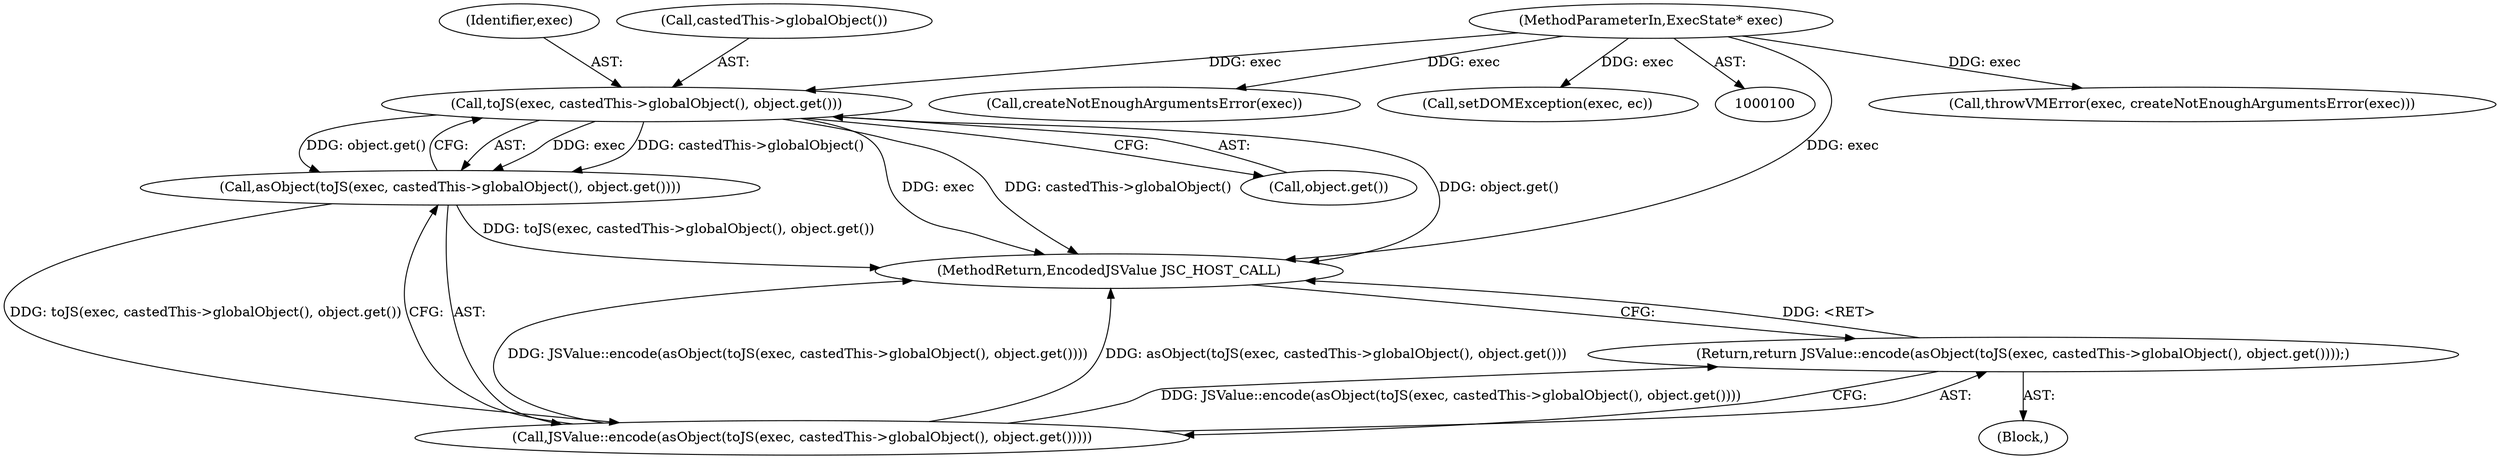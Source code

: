 digraph "0_Chrome_b944f670bb7a8a919daac497a4ea0536c954c201_19@pointer" {
"1000156" [label="(Call,toJS(exec, castedThis->globalObject(), object.get()))"];
"1000101" [label="(MethodParameterIn,ExecState* exec)"];
"1000155" [label="(Call,asObject(toJS(exec, castedThis->globalObject(), object.get())))"];
"1000154" [label="(Call,JSValue::encode(asObject(toJS(exec, castedThis->globalObject(), object.get()))))"];
"1000153" [label="(Return,return JSValue::encode(asObject(toJS(exec, castedThis->globalObject(), object.get())));)"];
"1000109" [label="(Call,throwVMError(exec, createNotEnoughArgumentsError(exec)))"];
"1000154" [label="(Call,JSValue::encode(asObject(toJS(exec, castedThis->globalObject(), object.get()))))"];
"1000155" [label="(Call,asObject(toJS(exec, castedThis->globalObject(), object.get())))"];
"1000160" [label="(MethodReturn,EncodedJSValue JSC_HOST_CALL)"];
"1000156" [label="(Call,toJS(exec, castedThis->globalObject(), object.get()))"];
"1000111" [label="(Call,createNotEnoughArgumentsError(exec))"];
"1000153" [label="(Return,return JSValue::encode(asObject(toJS(exec, castedThis->globalObject(), object.get())));)"];
"1000102" [label="(Block,)"];
"1000157" [label="(Identifier,exec)"];
"1000159" [label="(Call,object.get())"];
"1000147" [label="(Call,setDOMException(exec, ec))"];
"1000101" [label="(MethodParameterIn,ExecState* exec)"];
"1000158" [label="(Call,castedThis->globalObject())"];
"1000156" -> "1000155"  [label="AST: "];
"1000156" -> "1000159"  [label="CFG: "];
"1000157" -> "1000156"  [label="AST: "];
"1000158" -> "1000156"  [label="AST: "];
"1000159" -> "1000156"  [label="AST: "];
"1000155" -> "1000156"  [label="CFG: "];
"1000156" -> "1000160"  [label="DDG: object.get()"];
"1000156" -> "1000160"  [label="DDG: exec"];
"1000156" -> "1000160"  [label="DDG: castedThis->globalObject()"];
"1000156" -> "1000155"  [label="DDG: exec"];
"1000156" -> "1000155"  [label="DDG: castedThis->globalObject()"];
"1000156" -> "1000155"  [label="DDG: object.get()"];
"1000101" -> "1000156"  [label="DDG: exec"];
"1000101" -> "1000100"  [label="AST: "];
"1000101" -> "1000160"  [label="DDG: exec"];
"1000101" -> "1000109"  [label="DDG: exec"];
"1000101" -> "1000111"  [label="DDG: exec"];
"1000101" -> "1000147"  [label="DDG: exec"];
"1000155" -> "1000154"  [label="AST: "];
"1000154" -> "1000155"  [label="CFG: "];
"1000155" -> "1000160"  [label="DDG: toJS(exec, castedThis->globalObject(), object.get())"];
"1000155" -> "1000154"  [label="DDG: toJS(exec, castedThis->globalObject(), object.get())"];
"1000154" -> "1000153"  [label="AST: "];
"1000153" -> "1000154"  [label="CFG: "];
"1000154" -> "1000160"  [label="DDG: JSValue::encode(asObject(toJS(exec, castedThis->globalObject(), object.get())))"];
"1000154" -> "1000160"  [label="DDG: asObject(toJS(exec, castedThis->globalObject(), object.get()))"];
"1000154" -> "1000153"  [label="DDG: JSValue::encode(asObject(toJS(exec, castedThis->globalObject(), object.get())))"];
"1000153" -> "1000102"  [label="AST: "];
"1000160" -> "1000153"  [label="CFG: "];
"1000153" -> "1000160"  [label="DDG: <RET>"];
}
